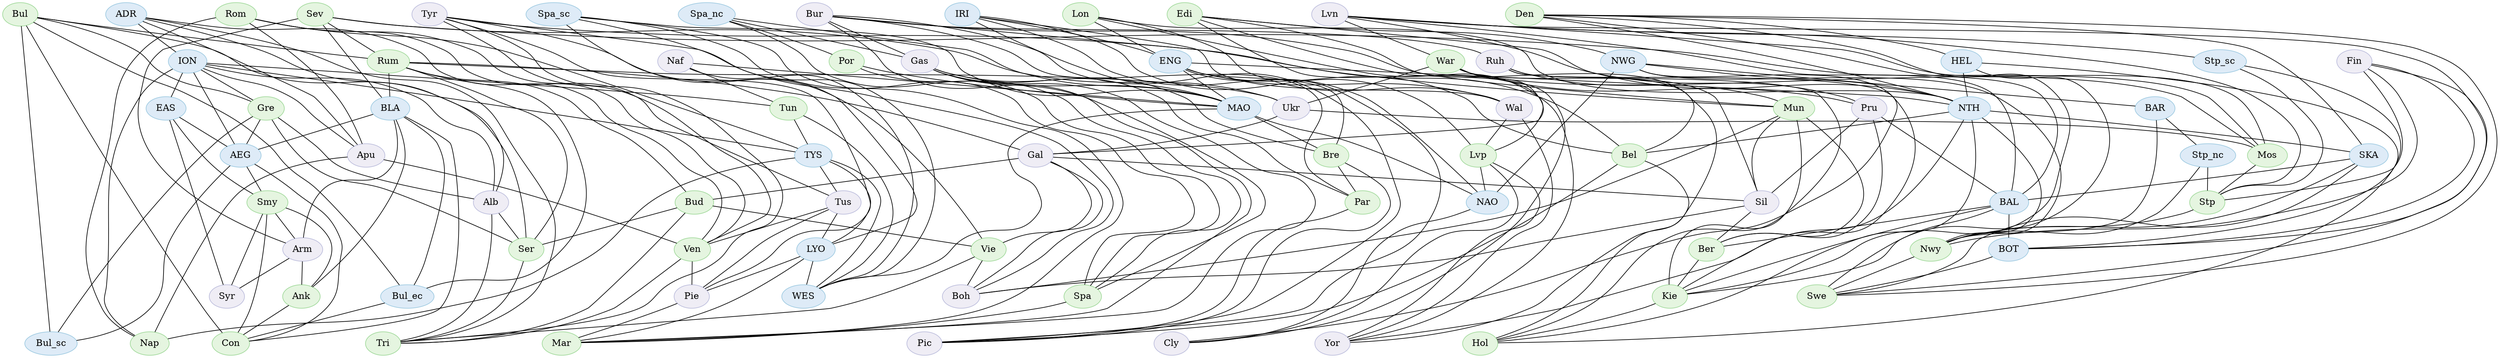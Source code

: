 strict graph {


	"Rom" [ color="2", colorscheme="greens3", fillcolor="1", style="filled",  weight=0 ];

	"Rom" -- "TYS" [  weight=0 ];

	"Rom" -- "Ven" [  weight=0 ];

	"Rom" -- "Tus" [  weight=0 ];

	"Rom" -- "Apu" [  weight=0 ];

	"Rom" -- "Nap" [  weight=0 ];

	"Lvn" [ color="2", colorscheme="purples3", fillcolor="1", style="filled",  weight=0 ];

	"Lvn" -- "Stp" [  weight=0 ];

	"Lvn" -- "War" [  weight=0 ];

	"Lvn" -- "Stp_sc" [  weight=0 ];

	"Lvn" -- "BAL" [  weight=0 ];

	"Lvn" -- "BOT" [  weight=0 ];

	"Lvn" -- "Pru" [  weight=0 ];

	"Lvn" -- "Mos" [  weight=0 ];

	"Bur" [ color="2", colorscheme="purples3", fillcolor="1", style="filled",  weight=0 ];

	"Bur" -- "Gas" [  weight=0 ];

	"Bur" -- "Mar" [  weight=0 ];

	"Bur" -- "Bel" [  weight=0 ];

	"Bur" -- "Pic" [  weight=0 ];

	"Bur" -- "Ruh" [  weight=0 ];

	"Bur" -- "Mun" [  weight=0 ];

	"Bur" -- "Par" [  weight=0 ];

	"Bul" [ color="2", colorscheme="greens3", fillcolor="1", style="filled",  weight=0 ];

	"Bul" -- "Gre" [  weight=0 ];

	"Bul" -- "Rum" [  weight=0 ];

	"Bul" -- "Ser" [  weight=0 ];

	"Bul" -- "Bul_ec" [  weight=0 ];

	"Bul" -- "Bul_sc" [  weight=0 ];

	"Bul" -- "Con" [  weight=0 ];

	"Sev" [ color="2", colorscheme="greens3", fillcolor="1", style="filled",  weight=0 ];

	"Sev" -- "BLA" [  weight=0 ];

	"Sev" -- "Mos" [  weight=0 ];

	"Sev" -- "Rum" [  weight=0 ];

	"Sev" -- "Ukr" [  weight=0 ];

	"Sev" -- "Arm" [  weight=0 ];

	"ADR" [ color="2", colorscheme="blues3", fillcolor="1", style="filled",  weight=0 ];

	"ADR" -- "Ven" [  weight=0 ];

	"ADR" -- "Tri" [  weight=0 ];

	"ADR" -- "Alb" [  weight=0 ];

	"ADR" -- "Apu" [  weight=0 ];

	"ADR" -- "ION" [  weight=0 ];

	"ION" [ color="2", colorscheme="blues3", fillcolor="1", style="filled",  weight=0 ];

	"ION" -- "Nap" [  weight=0 ];

	"ION" -- "ADR" [  weight=0 ];

	"ION" -- "TYS" [  weight=0 ];

	"ION" -- "Tun" [  weight=0 ];

	"ION" -- "Alb" [  weight=0 ];

	"ION" -- "Gre" [  weight=0 ];

	"ION" -- "Apu" [  weight=0 ];

	"ION" -- "AEG" [  weight=0 ];

	"ION" -- "EAS" [  weight=0 ];

	"Spa_nc" [ color="2", colorscheme="blues3", fillcolor="1", style="filled",  weight=0 ];

	"Spa_nc" -- "Gas" [  weight=0 ];

	"Spa_nc" -- "Spa" [  weight=0 ];

	"Spa_nc" -- "MAO" [  weight=0 ];

	"Spa_nc" -- "Por" [  weight=0 ];

	"Spa_sc" [ color="2", colorscheme="blues3", fillcolor="1", style="filled",  weight=0 ];

	"Spa_sc" -- "LYO" [  weight=0 ];

	"Spa_sc" -- "Mar" [  weight=0 ];

	"Spa_sc" -- "Spa" [  weight=0 ];

	"Spa_sc" -- "MAO" [  weight=0 ];

	"Spa_sc" -- "WES" [  weight=0 ];

	"Rum" [ color="2", colorscheme="greens3", fillcolor="1", style="filled",  weight=0 ];

	"Rum" -- "BLA" [  weight=0 ];

	"Rum" -- "Ukr" [  weight=0 ];

	"Rum" -- "Sev" [  weight=0 ];

	"Rum" -- "Bul_ec" [  weight=0 ];

	"Rum" -- "Ser" [  weight=0 ];

	"Rum" -- "Bul" [  weight=0 ];

	"Rum" -- "Gal" [  weight=0 ];

	"Rum" -- "Bud" [  weight=0 ];

	"Lon" [ color="2", colorscheme="greens3", fillcolor="1", style="filled",  weight=0 ];

	"Lon" -- "ENG" [  weight=0 ];

	"Lon" -- "NTH" [  weight=0 ];

	"Lon" -- "Wal" [  weight=0 ];

	"Lon" -- "Yor" [  weight=0 ];

	"Naf" [ color="2", colorscheme="purples3", fillcolor="1", style="filled",  weight=0 ];

	"Naf" -- "Tun" [  weight=0 ];

	"Naf" -- "WES" [  weight=0 ];

	"Naf" -- "MAO" [  weight=0 ];

	"EAS" [ color="2", colorscheme="blues3", fillcolor="1", style="filled",  weight=0 ];

	"EAS" -- "AEG" [  weight=0 ];

	"EAS" -- "ION" [  weight=0 ];

	"EAS" -- "Smy" [  weight=0 ];

	"EAS" -- "Syr" [  weight=0 ];

	"Edi" [ color="2", colorscheme="greens3", fillcolor="1", style="filled",  weight=0 ];

	"Edi" -- "NTH" [  weight=0 ];

	"Edi" -- "NWG" [  weight=0 ];

	"Edi" -- "Yor" [  weight=0 ];

	"Edi" -- "Cly" [  weight=0 ];

	"Edi" -- "Lvp" [  weight=0 ];

	"Tun" [ color="2", colorscheme="greens3", fillcolor="1", style="filled",  weight=0 ];

	"Tun" -- "WES" [  weight=0 ];

	"Tun" -- "Naf" [  weight=0 ];

	"Tun" -- "ION" [  weight=0 ];

	"Tun" -- "TYS" [  weight=0 ];

	"Den" [ color="2", colorscheme="greens3", fillcolor="1", style="filled",  weight=0 ];

	"Den" -- "BAL" [  weight=0 ];

	"Den" -- "Swe" [  weight=0 ];

	"Den" -- "Kie" [  weight=0 ];

	"Den" -- "HEL" [  weight=0 ];

	"Den" -- "NTH" [  weight=0 ];

	"Den" -- "SKA" [  weight=0 ];

	"HEL" [ color="2", colorscheme="blues3", fillcolor="1", style="filled",  weight=0 ];

	"HEL" -- "NTH" [  weight=0 ];

	"HEL" -- "Hol" [  weight=0 ];

	"HEL" -- "Den" [  weight=0 ];

	"HEL" -- "Kie" [  weight=0 ];

	"IRI" [ color="2", colorscheme="blues3", fillcolor="1", style="filled",  weight=0 ];

	"IRI" -- "ENG" [  weight=0 ];

	"IRI" -- "MAO" [  weight=0 ];

	"IRI" -- "Lvp" [  weight=0 ];

	"IRI" -- "NAO" [  weight=0 ];

	"IRI" -- "Wal" [  weight=0 ];

	"War" [ color="2", colorscheme="greens3", fillcolor="1", style="filled",  weight=0 ];

	"War" -- "Gal" [  weight=0 ];

	"War" -- "Sil" [  weight=0 ];

	"War" -- "Lvn" [  weight=0 ];

	"War" -- "Mos" [  weight=0 ];

	"War" -- "Pru" [  weight=0 ];

	"War" -- "Ukr" [  weight=0 ];

	"Ukr" [ color="2", colorscheme="purples3", fillcolor="1", style="filled",  weight=0 ];

	"Ukr" -- "Mos" [  weight=0 ];

	"Ukr" -- "Rum" [  weight=0 ];

	"Ukr" -- "Sev" [  weight=0 ];

	"Ukr" -- "War" [  weight=0 ];

	"Ukr" -- "Gal" [  weight=0 ];

	"Gal" [ color="2", colorscheme="purples3", fillcolor="1", style="filled",  weight=0 ];

	"Gal" -- "Bud" [  weight=0 ];

	"Gal" -- "Vie" [  weight=0 ];

	"Gal" -- "Boh" [  weight=0 ];

	"Gal" -- "War" [  weight=0 ];

	"Gal" -- "Ukr" [  weight=0 ];

	"Gal" -- "Sil" [  weight=0 ];

	"Gal" -- "Rum" [  weight=0 ];

	"Por" [ color="2", colorscheme="greens3", fillcolor="1", style="filled",  weight=0 ];

	"Por" -- "MAO" [  weight=0 ];

	"Por" -- "Spa" [  weight=0 ];

	"Por" -- "Spa_nc" [  weight=0 ];

	"Bud" [ color="2", colorscheme="greens3", fillcolor="1", style="filled",  weight=0 ];

	"Bud" -- "Vie" [  weight=0 ];

	"Bud" -- "Gal" [  weight=0 ];

	"Bud" -- "Rum" [  weight=0 ];

	"Bud" -- "Ser" [  weight=0 ];

	"Bud" -- "Tri" [  weight=0 ];

	"NWG" [ color="2", colorscheme="blues3", fillcolor="1", style="filled",  weight=0 ];

	"NWG" -- "Nwy" [  weight=0 ];

	"NWG" -- "Cly" [  weight=0 ];

	"NWG" -- "Edi" [  weight=0 ];

	"NWG" -- "BAR" [  weight=0 ];

	"NWG" -- "NAO" [  weight=0 ];

	"NWG" -- "NTH" [  weight=0 ];

	"Ruh" [ color="2", colorscheme="purples3", fillcolor="1", style="filled",  weight=0 ];

	"Ruh" -- "Bur" [  weight=0 ];

	"Ruh" -- "Kie" [  weight=0 ];

	"Ruh" -- "Mun" [  weight=0 ];

	"Ruh" -- "Hol" [  weight=0 ];

	"Ruh" -- "Bel" [  weight=0 ];

	"Fin" [ color="2", colorscheme="purples3", fillcolor="1", style="filled",  weight=0 ];

	"Fin" -- "BOT" [  weight=0 ];

	"Fin" -- "Nwy" [  weight=0 ];

	"Fin" -- "Stp" [  weight=0 ];

	"Fin" -- "Swe" [  weight=0 ];

	"TYS" [ color="2", colorscheme="blues3", fillcolor="1", style="filled",  weight=0 ];

	"TYS" -- "Tus" [  weight=0 ];

	"TYS" -- "WES" [  weight=0 ];

	"TYS" -- "ION" [  weight=0 ];

	"TYS" -- "LYO" [  weight=0 ];

	"TYS" -- "Nap" [  weight=0 ];

	"TYS" -- "Rom" [  weight=0 ];

	"TYS" -- "Tun" [  weight=0 ];

	"Mos" [ color="2", colorscheme="greens3", fillcolor="1", style="filled",  weight=0 ];

	"Mos" -- "War" [  weight=0 ];

	"Mos" -- "Lvn" [  weight=0 ];

	"Mos" -- "Ukr" [  weight=0 ];

	"Mos" -- "Sev" [  weight=0 ];

	"Mos" -- "Stp" [  weight=0 ];

	"Stp_sc" [ color="2", colorscheme="blues3", fillcolor="1", style="filled",  weight=0 ];

	"Stp_sc" -- "Stp" [  weight=0 ];

	"Stp_sc" -- "Lvn" [  weight=0 ];

	"Stp_sc" -- "BOT" [  weight=0 ];

	"Gas" [ color="2", colorscheme="purples3", fillcolor="1", style="filled",  weight=0 ];

	"Gas" -- "Mar" [  weight=0 ];

	"Gas" -- "Par" [  weight=0 ];

	"Gas" -- "Spa" [  weight=0 ];

	"Gas" -- "Bre" [  weight=0 ];

	"Gas" -- "Bur" [  weight=0 ];

	"Gas" -- "Spa_nc" [  weight=0 ];

	"Gas" -- "MAO" [  weight=0 ];

	"ENG" [ color="2", colorscheme="blues3", fillcolor="1", style="filled",  weight=0 ];

	"ENG" -- "Pic" [  weight=0 ];

	"ENG" -- "NTH" [  weight=0 ];

	"ENG" -- "Lon" [  weight=0 ];

	"ENG" -- "Bre" [  weight=0 ];

	"ENG" -- "Wal" [  weight=0 ];

	"ENG" -- "IRI" [  weight=0 ];

	"ENG" -- "MAO" [  weight=0 ];

	"ENG" -- "Bel" [  weight=0 ];

	"Tyr" [ color="2", colorscheme="purples3", fillcolor="1", style="filled",  weight=0 ];

	"Tyr" -- "Ven" [  weight=0 ];

	"Tyr" -- "Pie" [  weight=0 ];

	"Tyr" -- "Boh" [  weight=0 ];

	"Tyr" -- "Tri" [  weight=0 ];

	"Tyr" -- "Vie" [  weight=0 ];

	"Tyr" -- "Mun" [  weight=0 ];

	"BAR" [ color="2", colorscheme="blues3", fillcolor="1", style="filled",  weight=0 ];

	"BAR" -- "NWG" [  weight=0 ];

	"BAR" -- "Nwy" [  weight=0 ];

	"BAR" -- "Stp_nc" [  weight=0 ];

	"NTH" [ color="2", colorscheme="blues3", fillcolor="1", style="filled",  weight=0 ];

	"NTH" -- "SKA" [  weight=0 ];

	"NTH" -- "Yor" [  weight=0 ];

	"NTH" -- "Hol" [  weight=0 ];

	"NTH" -- "Lon" [  weight=0 ];

	"NTH" -- "ENG" [  weight=0 ];

	"NTH" -- "Nwy" [  weight=0 ];

	"NTH" -- "Den" [  weight=0 ];

	"NTH" -- "Edi" [  weight=0 ];

	"NTH" -- "Bel" [  weight=0 ];

	"NTH" -- "HEL" [  weight=0 ];

	"NTH" -- "NWG" [  weight=0 ];

	"Stp_nc" [ color="2", colorscheme="blues3", fillcolor="1", style="filled",  weight=0 ];

	"Stp_nc" -- "Stp" [  weight=0 ];

	"Stp_nc" -- "Nwy" [  weight=0 ];

	"Stp_nc" -- "BAR" [  weight=0 ];

	"BLA" [ color="2", colorscheme="blues3", fillcolor="1", style="filled",  weight=0 ];

	"BLA" -- "Arm" [  weight=0 ];

	"BLA" -- "Rum" [  weight=0 ];

	"BLA" -- "Sev" [  weight=0 ];

	"BLA" -- "Con" [  weight=0 ];

	"BLA" -- "Bul_ec" [  weight=0 ];

	"BLA" -- "Ank" [  weight=0 ];

	"BLA" -- "AEG" [  weight=0 ];

	"SKA" [ color="2", colorscheme="blues3", fillcolor="1", style="filled",  weight=0 ];

	"SKA" -- "Nwy" [  weight=0 ];

	"SKA" -- "Swe" [  weight=0 ];

	"SKA" -- "BAL" [  weight=0 ];

	"SKA" -- "Den" [  weight=0 ];

	"SKA" -- "NTH" [  weight=0 ];

	"Tus" [ color="2", colorscheme="purples3", fillcolor="1", style="filled",  weight=0 ];

	"Tus" -- "Pie" [  weight=0 ];

	"Tus" -- "TYS" [  weight=0 ];

	"Tus" -- "Rom" [  weight=0 ];

	"Tus" -- "Ven" [  weight=0 ];

	"Tus" -- "LYO" [  weight=0 ];

	"Bel" [ color="2", colorscheme="greens3", fillcolor="1", style="filled",  weight=0 ];

	"Bel" -- "Bur" [  weight=0 ];

	"Bel" -- "ENG" [  weight=0 ];

	"Bel" -- "Pic" [  weight=0 ];

	"Bel" -- "Ruh" [  weight=0 ];

	"Bel" -- "NTH" [  weight=0 ];

	"Bel" -- "Hol" [  weight=0 ];

	"Apu" [ color="2", colorscheme="purples3", fillcolor="1", style="filled",  weight=0 ];

	"Apu" -- "ION" [  weight=0 ];

	"Apu" -- "ADR" [  weight=0 ];

	"Apu" -- "Nap" [  weight=0 ];

	"Apu" -- "Rom" [  weight=0 ];

	"Apu" -- "Ven" [  weight=0 ];

	"Gre" [ color="2", colorscheme="greens3", fillcolor="1", style="filled",  weight=0 ];

	"Gre" -- "Alb" [  weight=0 ];

	"Gre" -- "Bul_sc" [  weight=0 ];

	"Gre" -- "ION" [  weight=0 ];

	"Gre" -- "Ser" [  weight=0 ];

	"Gre" -- "Bul" [  weight=0 ];

	"Gre" -- "AEG" [  weight=0 ];

	"AEG" [ color="2", colorscheme="blues3", fillcolor="1", style="filled",  weight=0 ];

	"AEG" -- "ION" [  weight=0 ];

	"AEG" -- "Smy" [  weight=0 ];

	"AEG" -- "Bul_sc" [  weight=0 ];

	"AEG" -- "EAS" [  weight=0 ];

	"AEG" -- "BLA" [  weight=0 ];

	"AEG" -- "Con" [  weight=0 ];

	"AEG" -- "Gre" [  weight=0 ];

	"MAO" [ color="2", colorscheme="blues3", fillcolor="1", style="filled",  weight=0 ];

	"MAO" -- "NAO" [  weight=0 ];

	"MAO" -- "WES" [  weight=0 ];

	"MAO" -- "Spa_nc" [  weight=0 ];

	"MAO" -- "Naf" [  weight=0 ];

	"MAO" -- "Por" [  weight=0 ];

	"MAO" -- "Bre" [  weight=0 ];

	"MAO" -- "ENG" [  weight=0 ];

	"MAO" -- "Spa_sc" [  weight=0 ];

	"MAO" -- "Gas" [  weight=0 ];

	"MAO" -- "IRI" [  weight=0 ];

	"Vie" [ color="2", colorscheme="greens3", fillcolor="1", style="filled",  weight=0 ];

	"Vie" -- "Bud" [  weight=0 ];

	"Vie" -- "Gal" [  weight=0 ];

	"Vie" -- "Tri" [  weight=0 ];

	"Vie" -- "Tyr" [  weight=0 ];

	"Vie" -- "Boh" [  weight=0 ];

	"Ven" [ color="2", colorscheme="greens3", fillcolor="1", style="filled",  weight=0 ];

	"Ven" -- "Tri" [  weight=0 ];

	"Ven" -- "Rom" [  weight=0 ];

	"Ven" -- "Tus" [  weight=0 ];

	"Ven" -- "Apu" [  weight=0 ];

	"Ven" -- "Tyr" [  weight=0 ];

	"Ven" -- "Pie" [  weight=0 ];

	"Ven" -- "ADR" [  weight=0 ];

	"Pru" [ color="2", colorscheme="purples3", fillcolor="1", style="filled",  weight=0 ];

	"Pru" -- "Lvn" [  weight=0 ];

	"Pru" -- "Ber" [  weight=0 ];

	"Pru" -- "War" [  weight=0 ];

	"Pru" -- "BAL" [  weight=0 ];

	"Pru" -- "Sil" [  weight=0 ];

	"Spa" [ color="2", colorscheme="greens3", fillcolor="1", style="filled",  weight=0 ];

	"Spa" -- "Gas" [  weight=0 ];

	"Spa" -- "Spa_nc" [  weight=0 ];

	"Spa" -- "Mar" [  weight=0 ];

	"Spa" -- "Spa_sc" [  weight=0 ];

	"Spa" -- "Por" [  weight=0 ];

	"LYO" [ color="2", colorscheme="blues3", fillcolor="1", style="filled",  weight=0 ];

	"LYO" -- "Mar" [  weight=0 ];

	"LYO" -- "Tus" [  weight=0 ];

	"LYO" -- "Pie" [  weight=0 ];

	"LYO" -- "Spa_sc" [  weight=0 ];

	"LYO" -- "TYS" [  weight=0 ];

	"LYO" -- "WES" [  weight=0 ];

	"Bul_ec" [ color="2", colorscheme="blues3", fillcolor="1", style="filled",  weight=0 ];

	"Bul_ec" -- "Rum" [  weight=0 ];

	"Bul_ec" -- "Bul" [  weight=0 ];

	"Bul_ec" -- "BLA" [  weight=0 ];

	"Bul_ec" -- "Con" [  weight=0 ];

	"Wal" [ color="2", colorscheme="purples3", fillcolor="1", style="filled",  weight=0 ];

	"Wal" -- "IRI" [  weight=0 ];

	"Wal" -- "Lvp" [  weight=0 ];

	"Wal" -- "Yor" [  weight=0 ];

	"Wal" -- "Lon" [  weight=0 ];

	"Wal" -- "ENG" [  weight=0 ];

	"Stp" [ color="2", colorscheme="greens3", fillcolor="1", style="filled",  weight=0 ];

	"Stp" -- "Lvn" [  weight=0 ];

	"Stp" -- "Mos" [  weight=0 ];

	"Stp" -- "Nwy" [  weight=0 ];

	"Stp" -- "Stp_sc" [  weight=0 ];

	"Stp" -- "Stp_nc" [  weight=0 ];

	"Stp" -- "Fin" [  weight=0 ];

	"Mun" [ color="2", colorscheme="greens3", fillcolor="1", style="filled",  weight=0 ];

	"Mun" -- "Bur" [  weight=0 ];

	"Mun" -- "Kie" [  weight=0 ];

	"Mun" -- "Ruh" [  weight=0 ];

	"Mun" -- "Sil" [  weight=0 ];

	"Mun" -- "Tyr" [  weight=0 ];

	"Mun" -- "Ber" [  weight=0 ];

	"Mun" -- "Boh" [  weight=0 ];

	"Smy" [ color="2", colorscheme="greens3", fillcolor="1", style="filled",  weight=0 ];

	"Smy" -- "Con" [  weight=0 ];

	"Smy" -- "Ank" [  weight=0 ];

	"Smy" -- "AEG" [  weight=0 ];

	"Smy" -- "EAS" [  weight=0 ];

	"Smy" -- "Syr" [  weight=0 ];

	"Smy" -- "Arm" [  weight=0 ];

	"Lvp" [ color="2", colorscheme="greens3", fillcolor="1", style="filled",  weight=0 ];

	"Lvp" -- "NAO" [  weight=0 ];

	"Lvp" -- "Cly" [  weight=0 ];

	"Lvp" -- "IRI" [  weight=0 ];

	"Lvp" -- "Wal" [  weight=0 ];

	"Lvp" -- "Edi" [  weight=0 ];

	"Lvp" -- "Yor" [  weight=0 ];

	"BAL" [ color="2", colorscheme="blues3", fillcolor="1", style="filled",  weight=0 ];

	"BAL" -- "Ber" [  weight=0 ];

	"BAL" -- "BOT" [  weight=0 ];

	"BAL" -- "Den" [  weight=0 ];

	"BAL" -- "Kie" [  weight=0 ];

	"BAL" -- "Lvn" [  weight=0 ];

	"BAL" -- "Pru" [  weight=0 ];

	"BAL" -- "SKA" [  weight=0 ];

	"BAL" -- "Swe" [  weight=0 ];

	"Bre" [ color="2", colorscheme="greens3", fillcolor="1", style="filled",  weight=0 ];

	"Bre" -- "Par" [  weight=0 ];

	"Bre" -- "ENG" [  weight=0 ];

	"Bre" -- "Gas" [  weight=0 ];

	"Bre" -- "MAO" [  weight=0 ];

	"Bre" -- "Pic" [  weight=0 ];

	"Sil" [ color="2", colorscheme="purples3", fillcolor="1", style="filled",  weight=0 ];

	"Sil" -- "Boh" [  weight=0 ];

	"Sil" -- "Gal" [  weight=0 ];

	"Sil" -- "Mun" [  weight=0 ];

	"Sil" -- "Pru" [  weight=0 ];

	"Sil" -- "War" [  weight=0 ];

	"Sil" -- "Ber" [  weight=0 ];

	"NAO" [ color="2", colorscheme="blues3", fillcolor="1", style="filled",  weight=0 ];

	"NAO" -- "Lvp" [  weight=0 ];

	"NAO" -- "MAO" [  weight=0 ];

	"NAO" -- "NWG" [  weight=0 ];

	"NAO" -- "Cly" [  weight=0 ];

	"NAO" -- "IRI" [  weight=0 ];

	"Arm" [ color="2", colorscheme="purples3", fillcolor="1", style="filled",  weight=0 ];

	"Arm" -- "Smy" [  weight=0 ];

	"Arm" -- "Syr" [  weight=0 ];

	"Arm" -- "Ank" [  weight=0 ];

	"Arm" -- "BLA" [  weight=0 ];

	"Arm" -- "Sev" [  weight=0 ];

	"Yor" [ color="2", colorscheme="purples3", fillcolor="1", style="filled",  weight=0 ];

	"Yor" -- "Edi" [  weight=0 ];

	"Yor" -- "Lvp" [  weight=0 ];

	"Yor" -- "NTH" [  weight=0 ];

	"Yor" -- "Wal" [  weight=0 ];

	"Yor" -- "Lon" [  weight=0 ];

	"Ank" [ color="2", colorscheme="greens3", fillcolor="1", style="filled",  weight=0 ];

	"Ank" -- "Arm" [  weight=0 ];

	"Ank" -- "BLA" [  weight=0 ];

	"Ank" -- "Con" [  weight=0 ];

	"Ank" -- "Smy" [  weight=0 ];

	"Nwy" [ color="2", colorscheme="greens3", fillcolor="1", style="filled",  weight=0 ];

	"Nwy" -- "Swe" [  weight=0 ];

	"Nwy" -- "Stp" [  weight=0 ];

	"Nwy" -- "NTH" [  weight=0 ];

	"Nwy" -- "SKA" [  weight=0 ];

	"Nwy" -- "NWG" [  weight=0 ];

	"Nwy" -- "Stp_nc" [  weight=0 ];

	"Nwy" -- "BAR" [  weight=0 ];

	"Nwy" -- "Fin" [  weight=0 ];

	"Alb" [ color="2", colorscheme="purples3", fillcolor="1", style="filled",  weight=0 ];

	"Alb" -- "ADR" [  weight=0 ];

	"Alb" -- "Ser" [  weight=0 ];

	"Alb" -- "Tri" [  weight=0 ];

	"Alb" -- "Gre" [  weight=0 ];

	"Alb" -- "ION" [  weight=0 ];

	"Bul_sc" [ color="2", colorscheme="blues3", fillcolor="1", style="filled",  weight=0 ];

	"Bul_sc" -- "Gre" [  weight=0 ];

	"Bul_sc" -- "Bul" [  weight=0 ];

	"Bul_sc" -- "AEG" [  weight=0 ];

	"Par" [ color="2", colorscheme="greens3", fillcolor="1", style="filled",  weight=0 ];

	"Par" -- "Bre" [  weight=0 ];

	"Par" -- "Bur" [  weight=0 ];

	"Par" -- "Gas" [  weight=0 ];

	"Par" -- "Pic" [  weight=0 ];

	"Ser" [ color="2", colorscheme="greens3", fillcolor="1", style="filled",  weight=0 ];

	"Ser" -- "Alb" [  weight=0 ];

	"Ser" -- "Bud" [  weight=0 ];

	"Ser" -- "Bul" [  weight=0 ];

	"Ser" -- "Tri" [  weight=0 ];

	"Ser" -- "Gre" [  weight=0 ];

	"Ser" -- "Rum" [  weight=0 ];

	"BOT" [ color="2", colorscheme="blues3", fillcolor="1", style="filled",  weight=0 ];

	"BOT" -- "Swe" [  weight=0 ];

	"BOT" -- "Fin" [  weight=0 ];

	"BOT" -- "Stp_sc" [  weight=0 ];

	"BOT" -- "BAL" [  weight=0 ];

	"BOT" -- "Lvn" [  weight=0 ];

	"Pic" [ color="2", colorscheme="purples3", fillcolor="1", style="filled",  weight=0 ];

	"Pic" -- "ENG" [  weight=0 ];

	"Pic" -- "Par" [  weight=0 ];

	"Pic" -- "Bel" [  weight=0 ];

	"Pic" -- "Bre" [  weight=0 ];

	"Pic" -- "Bur" [  weight=0 ];

	"Boh" [ color="2", colorscheme="purples3", fillcolor="1", style="filled",  weight=0 ];

	"Boh" -- "Mun" [  weight=0 ];

	"Boh" -- "Gal" [  weight=0 ];

	"Boh" -- "Sil" [  weight=0 ];

	"Boh" -- "Tyr" [  weight=0 ];

	"Boh" -- "Vie" [  weight=0 ];

	"Syr" [ color="2", colorscheme="purples3", fillcolor="1", style="filled",  weight=0 ];

	"Syr" -- "EAS" [  weight=0 ];

	"Syr" -- "Smy" [  weight=0 ];

	"Syr" -- "Arm" [  weight=0 ];

	"Nap" [ color="2", colorscheme="greens3", fillcolor="1", style="filled",  weight=0 ];

	"Nap" -- "Apu" [  weight=0 ];

	"Nap" -- "ION" [  weight=0 ];

	"Nap" -- "Rom" [  weight=0 ];

	"Nap" -- "TYS" [  weight=0 ];

	"Ber" [ color="2", colorscheme="greens3", fillcolor="1", style="filled",  weight=0 ];

	"Ber" -- "BAL" [  weight=0 ];

	"Ber" -- "Sil" [  weight=0 ];

	"Ber" -- "Pru" [  weight=0 ];

	"Ber" -- "Kie" [  weight=0 ];

	"Ber" -- "Mun" [  weight=0 ];

	"Kie" [ color="2", colorscheme="greens3", fillcolor="1", style="filled",  weight=0 ];

	"Kie" -- "Mun" [  weight=0 ];

	"Kie" -- "BAL" [  weight=0 ];

	"Kie" -- "Hol" [  weight=0 ];

	"Kie" -- "Ber" [  weight=0 ];

	"Kie" -- "Den" [  weight=0 ];

	"Kie" -- "HEL" [  weight=0 ];

	"Kie" -- "Ruh" [  weight=0 ];

	"WES" [ color="2", colorscheme="blues3", fillcolor="1", style="filled",  weight=0 ];

	"WES" -- "TYS" [  weight=0 ];

	"WES" -- "Naf" [  weight=0 ];

	"WES" -- "MAO" [  weight=0 ];

	"WES" -- "Tun" [  weight=0 ];

	"WES" -- "LYO" [  weight=0 ];

	"WES" -- "Spa_sc" [  weight=0 ];

	"Hol" [ color="2", colorscheme="greens3", fillcolor="1", style="filled",  weight=0 ];

	"Hol" -- "NTH" [  weight=0 ];

	"Hol" -- "Ruh" [  weight=0 ];

	"Hol" -- "Bel" [  weight=0 ];

	"Hol" -- "HEL" [  weight=0 ];

	"Hol" -- "Kie" [  weight=0 ];

	"Pie" [ color="2", colorscheme="purples3", fillcolor="1", style="filled",  weight=0 ];

	"Pie" -- "Tyr" [  weight=0 ];

	"Pie" -- "Ven" [  weight=0 ];

	"Pie" -- "LYO" [  weight=0 ];

	"Pie" -- "Mar" [  weight=0 ];

	"Pie" -- "Tus" [  weight=0 ];

	"Mar" [ color="2", colorscheme="greens3", fillcolor="1", style="filled",  weight=0 ];

	"Mar" -- "Spa" [  weight=0 ];

	"Mar" -- "Bur" [  weight=0 ];

	"Mar" -- "Gas" [  weight=0 ];

	"Mar" -- "LYO" [  weight=0 ];

	"Mar" -- "Pie" [  weight=0 ];

	"Mar" -- "Spa_sc" [  weight=0 ];

	"Cly" [ color="2", colorscheme="purples3", fillcolor="1", style="filled",  weight=0 ];

	"Cly" -- "Lvp" [  weight=0 ];

	"Cly" -- "Edi" [  weight=0 ];

	"Cly" -- "NWG" [  weight=0 ];

	"Cly" -- "NAO" [  weight=0 ];

	"Con" [ color="2", colorscheme="greens3", fillcolor="1", style="filled",  weight=0 ];

	"Con" -- "Smy" [  weight=0 ];

	"Con" -- "Bul_ec" [  weight=0 ];

	"Con" -- "Ank" [  weight=0 ];

	"Con" -- "Bul" [  weight=0 ];

	"Con" -- "AEG" [  weight=0 ];

	"Con" -- "BLA" [  weight=0 ];

	"Swe" [ color="2", colorscheme="greens3", fillcolor="1", style="filled",  weight=0 ];

	"Swe" -- "BOT" [  weight=0 ];

	"Swe" -- "Fin" [  weight=0 ];

	"Swe" -- "Den" [  weight=0 ];

	"Swe" -- "Nwy" [  weight=0 ];

	"Swe" -- "SKA" [  weight=0 ];

	"Swe" -- "BAL" [  weight=0 ];

	"Tri" [ color="2", colorscheme="greens3", fillcolor="1", style="filled",  weight=0 ];

	"Tri" -- "Bud" [  weight=0 ];

	"Tri" -- "Ser" [  weight=0 ];

	"Tri" -- "Alb" [  weight=0 ];

	"Tri" -- "Vie" [  weight=0 ];

	"Tri" -- "ADR" [  weight=0 ];

	"Tri" -- "Ven" [  weight=0 ];

	"Tri" -- "Tyr" [  weight=0 ];

}
